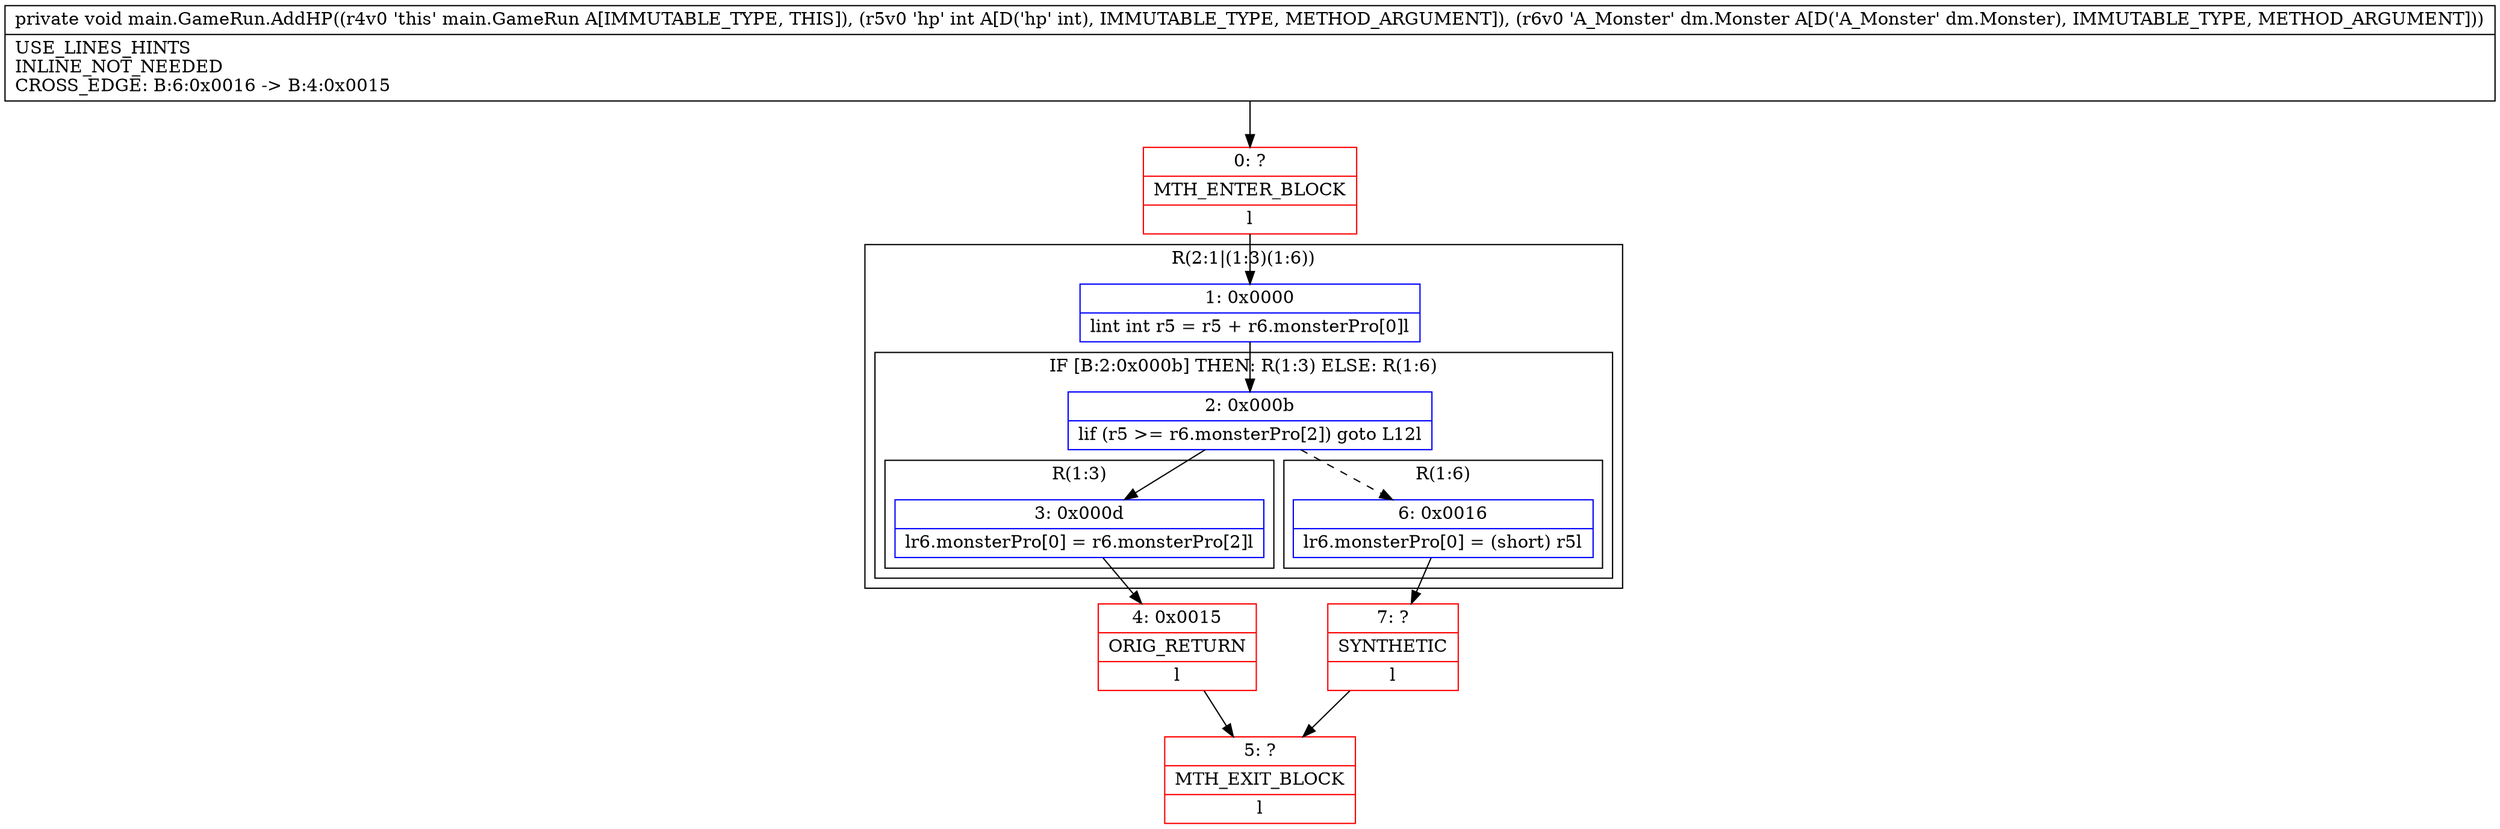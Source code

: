 digraph "CFG formain.GameRun.AddHP(ILdm\/Monster;)V" {
subgraph cluster_Region_523417228 {
label = "R(2:1|(1:3)(1:6))";
node [shape=record,color=blue];
Node_1 [shape=record,label="{1\:\ 0x0000|lint int r5 = r5 + r6.monsterPro[0]l}"];
subgraph cluster_IfRegion_2031744293 {
label = "IF [B:2:0x000b] THEN: R(1:3) ELSE: R(1:6)";
node [shape=record,color=blue];
Node_2 [shape=record,label="{2\:\ 0x000b|lif (r5 \>= r6.monsterPro[2]) goto L12l}"];
subgraph cluster_Region_707545746 {
label = "R(1:3)";
node [shape=record,color=blue];
Node_3 [shape=record,label="{3\:\ 0x000d|lr6.monsterPro[0] = r6.monsterPro[2]l}"];
}
subgraph cluster_Region_1060100059 {
label = "R(1:6)";
node [shape=record,color=blue];
Node_6 [shape=record,label="{6\:\ 0x0016|lr6.monsterPro[0] = (short) r5l}"];
}
}
}
Node_0 [shape=record,color=red,label="{0\:\ ?|MTH_ENTER_BLOCK\l|l}"];
Node_4 [shape=record,color=red,label="{4\:\ 0x0015|ORIG_RETURN\l|l}"];
Node_5 [shape=record,color=red,label="{5\:\ ?|MTH_EXIT_BLOCK\l|l}"];
Node_7 [shape=record,color=red,label="{7\:\ ?|SYNTHETIC\l|l}"];
MethodNode[shape=record,label="{private void main.GameRun.AddHP((r4v0 'this' main.GameRun A[IMMUTABLE_TYPE, THIS]), (r5v0 'hp' int A[D('hp' int), IMMUTABLE_TYPE, METHOD_ARGUMENT]), (r6v0 'A_Monster' dm.Monster A[D('A_Monster' dm.Monster), IMMUTABLE_TYPE, METHOD_ARGUMENT]))  | USE_LINES_HINTS\lINLINE_NOT_NEEDED\lCROSS_EDGE: B:6:0x0016 \-\> B:4:0x0015\l}"];
MethodNode -> Node_0;
Node_1 -> Node_2;
Node_2 -> Node_3;
Node_2 -> Node_6[style=dashed];
Node_3 -> Node_4;
Node_6 -> Node_7;
Node_0 -> Node_1;
Node_4 -> Node_5;
Node_7 -> Node_5;
}

